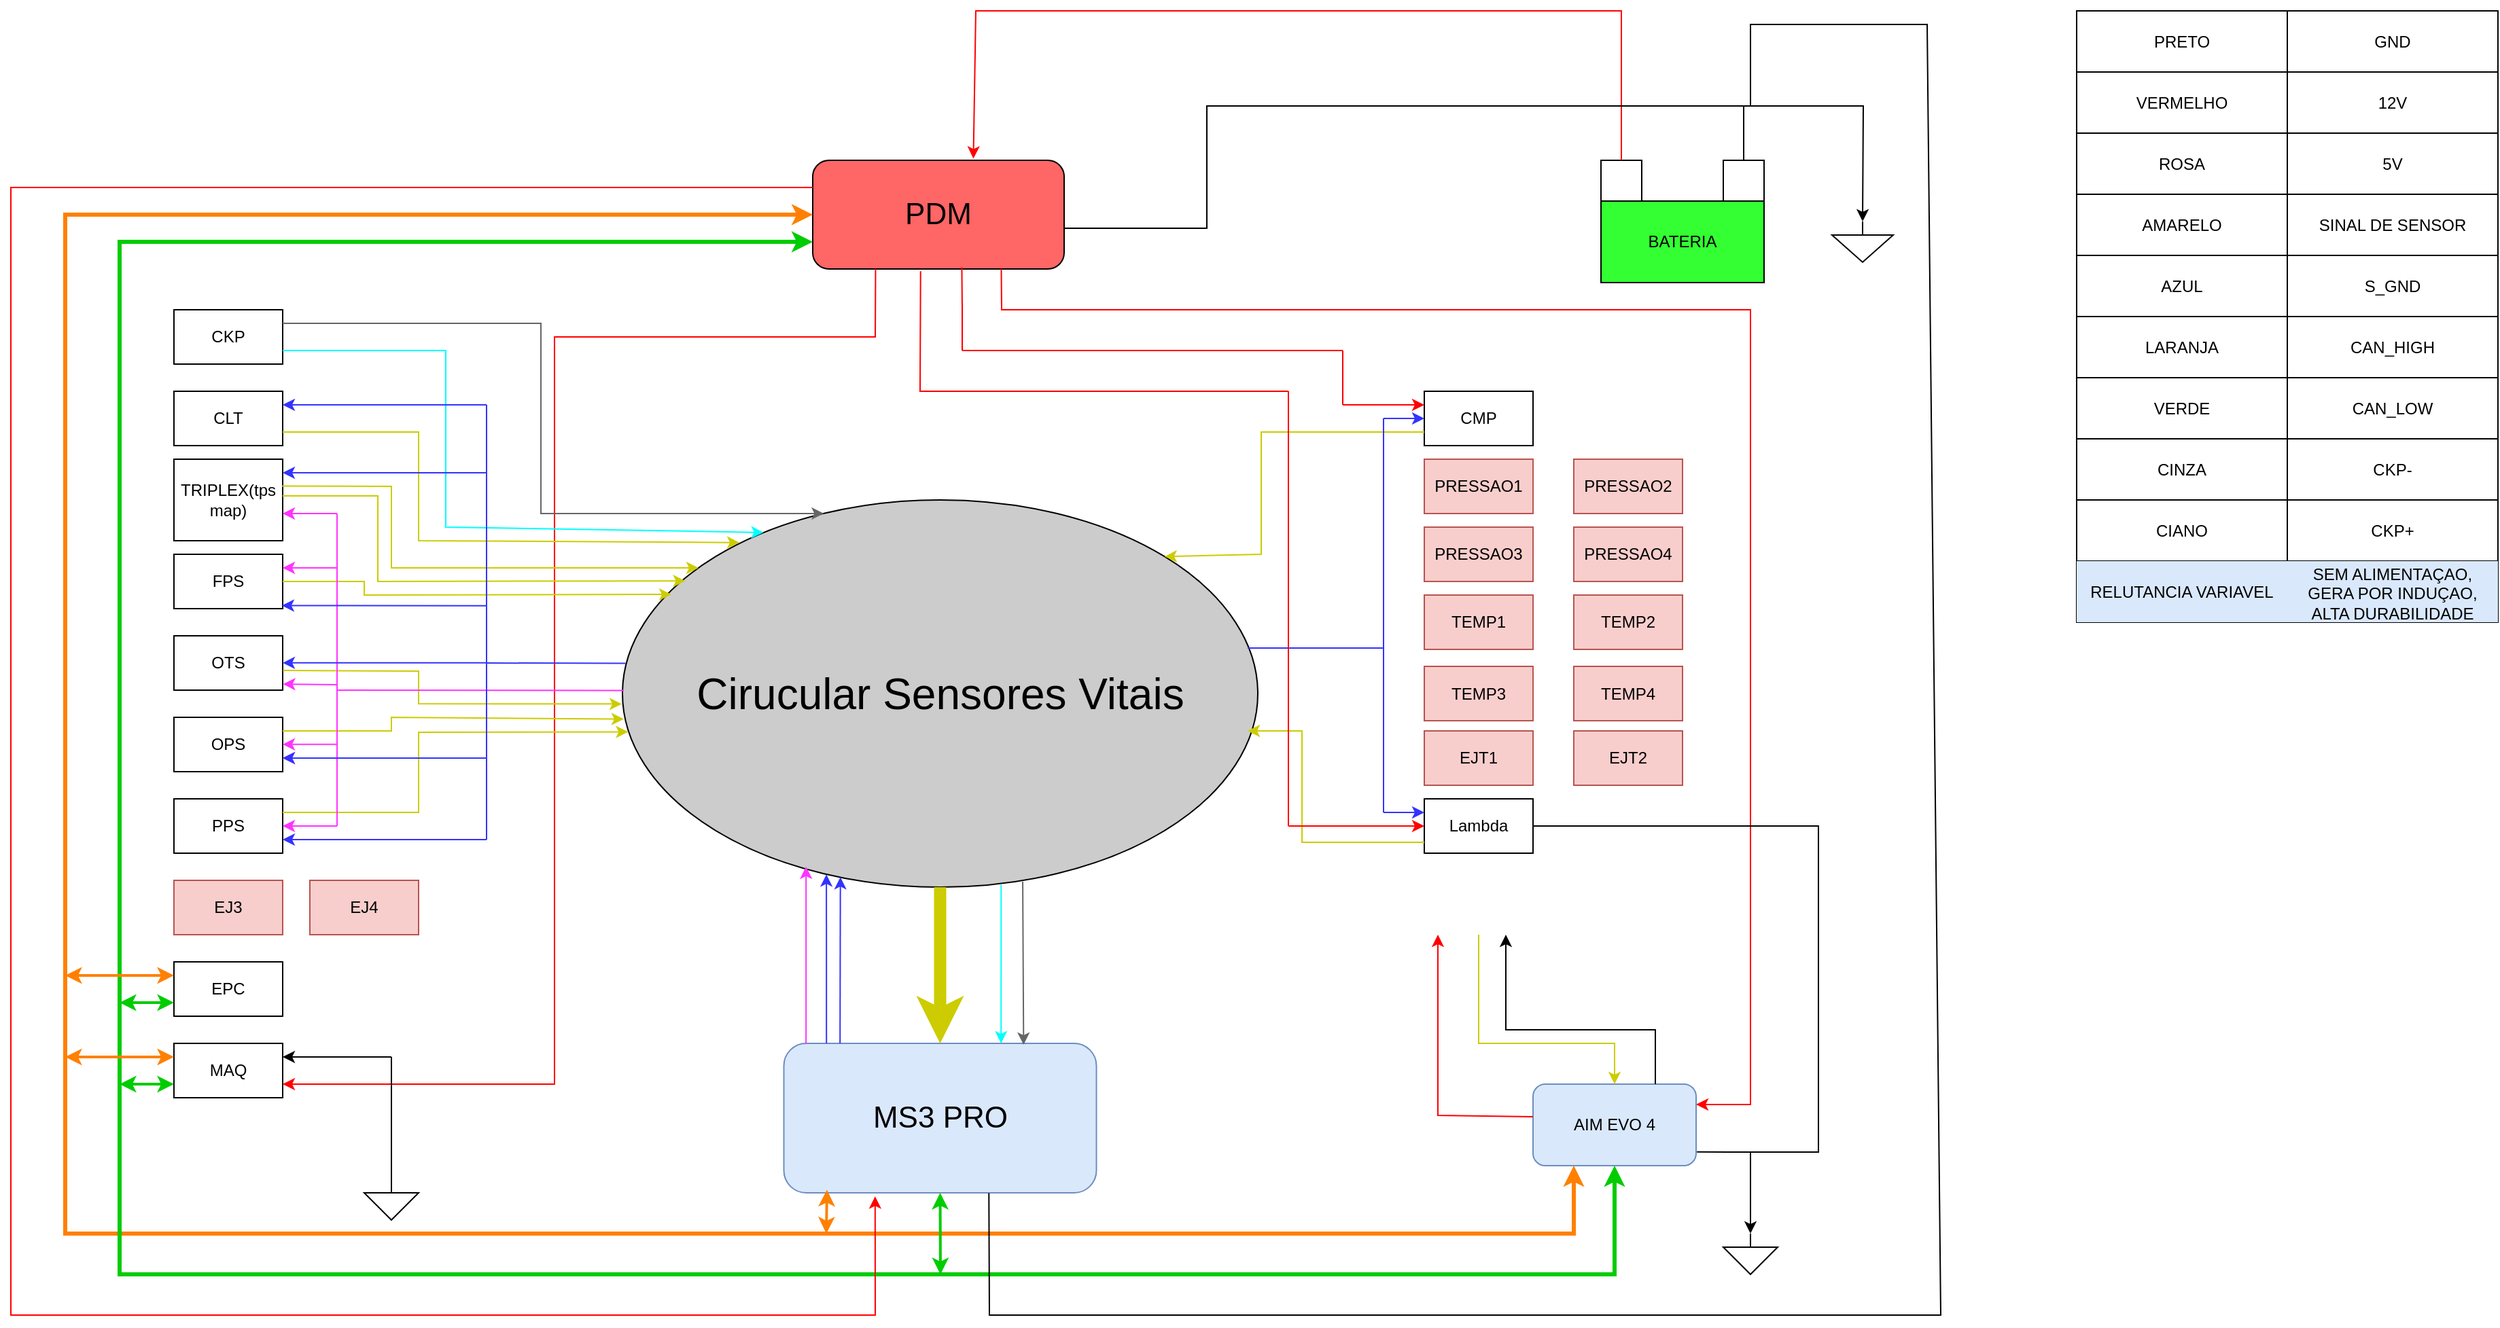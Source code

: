 <mxfile version="24.9.3">
  <diagram name="Page-1" id="f1wMGk_wxyHmaLdVLJDL">
    <mxGraphModel dx="2045" dy="622" grid="1" gridSize="10" guides="1" tooltips="1" connect="1" arrows="1" fold="1" page="1" pageScale="1" pageWidth="850" pageHeight="1100" math="0" shadow="0">
      <root>
        <mxCell id="0" />
        <mxCell id="1" parent="0" />
        <mxCell id="Dd4lVPITV6rcG0dg7MI0-1" value="BATERIA" style="rounded=0;whiteSpace=wrap;html=1;fillColor=#33FF33;" parent="1" vertex="1">
          <mxGeometry x="810" y="220" width="120" height="60" as="geometry" />
        </mxCell>
        <mxCell id="Dd4lVPITV6rcG0dg7MI0-2" value="" style="rounded=0;whiteSpace=wrap;html=1;" parent="1" vertex="1">
          <mxGeometry x="810" y="190" width="30" height="30" as="geometry" />
        </mxCell>
        <mxCell id="Dd4lVPITV6rcG0dg7MI0-3" value="" style="rounded=0;whiteSpace=wrap;html=1;" parent="1" vertex="1">
          <mxGeometry x="900" y="190" width="30" height="30" as="geometry" />
        </mxCell>
        <mxCell id="Dd4lVPITV6rcG0dg7MI0-5" value="" style="endArrow=classic;html=1;rounded=0;entryX=0.5;entryY=0;entryDx=0;entryDy=0;entryPerimeter=0;exitX=0.5;exitY=0;exitDx=0;exitDy=0;" parent="1" source="Dd4lVPITV6rcG0dg7MI0-3" target="Dd4lVPITV6rcG0dg7MI0-6" edge="1">
          <mxGeometry width="50" height="50" relative="1" as="geometry">
            <mxPoint x="700" y="410" as="sourcePoint" />
            <mxPoint x="750" y="360" as="targetPoint" />
            <Array as="points">
              <mxPoint x="915" y="150" />
              <mxPoint x="1003" y="150" />
            </Array>
          </mxGeometry>
        </mxCell>
        <mxCell id="Dd4lVPITV6rcG0dg7MI0-6" value="" style="pointerEvents=1;verticalLabelPosition=bottom;shadow=0;dashed=0;align=center;html=1;verticalAlign=top;shape=mxgraph.electrical.signal_sources.signal_ground;" parent="1" vertex="1">
          <mxGeometry x="980" y="235" width="45" height="30" as="geometry" />
        </mxCell>
        <mxCell id="Dd4lVPITV6rcG0dg7MI0-7" value="&lt;font style=&quot;font-size: 22px;&quot;&gt;PDM&lt;/font&gt;" style="rounded=1;whiteSpace=wrap;html=1;fillColor=#FF6666;" parent="1" vertex="1">
          <mxGeometry x="230" y="190" width="185" height="80" as="geometry" />
        </mxCell>
        <mxCell id="Dd4lVPITV6rcG0dg7MI0-8" value="" style="endArrow=classic;html=1;rounded=0;exitX=0.5;exitY=0;exitDx=0;exitDy=0;entryX=0.639;entryY=-0.016;entryDx=0;entryDy=0;entryPerimeter=0;strokeColor=#FF0000;" parent="1" source="Dd4lVPITV6rcG0dg7MI0-2" target="Dd4lVPITV6rcG0dg7MI0-7" edge="1">
          <mxGeometry width="50" height="50" relative="1" as="geometry">
            <mxPoint x="540" y="280" as="sourcePoint" />
            <mxPoint x="590" y="230" as="targetPoint" />
            <Array as="points">
              <mxPoint x="825" y="80" />
              <mxPoint x="350" y="80" />
            </Array>
          </mxGeometry>
        </mxCell>
        <mxCell id="Dd4lVPITV6rcG0dg7MI0-9" value="AIM EVO 4" style="rounded=1;whiteSpace=wrap;html=1;fillColor=#dae8fc;strokeColor=#6c8ebf;" parent="1" vertex="1">
          <mxGeometry x="760" y="870" width="120" height="60" as="geometry" />
        </mxCell>
        <mxCell id="Dd4lVPITV6rcG0dg7MI0-10" value="&lt;font style=&quot;font-size: 22px;&quot;&gt;MS3 PRO&lt;/font&gt;" style="rounded=1;whiteSpace=wrap;html=1;fillColor=#dae8fc;strokeColor=#6c8ebf;" parent="1" vertex="1">
          <mxGeometry x="208.75" y="840" width="230" height="110" as="geometry" />
        </mxCell>
        <mxCell id="Dd4lVPITV6rcG0dg7MI0-11" value="&lt;font style=&quot;font-size: 32px;&quot;&gt;Cirucular Sensores Vitais&lt;/font&gt;" style="ellipse;whiteSpace=wrap;html=1;fillColor=#CCCCCC;" parent="1" vertex="1">
          <mxGeometry x="90" y="440" width="467.5" height="285" as="geometry" />
        </mxCell>
        <mxCell id="Dd4lVPITV6rcG0dg7MI0-21" value="CKP" style="rounded=0;whiteSpace=wrap;html=1;" parent="1" vertex="1">
          <mxGeometry x="-240" y="300" width="80" height="40" as="geometry" />
        </mxCell>
        <mxCell id="Dd4lVPITV6rcG0dg7MI0-22" value="CLT" style="rounded=0;whiteSpace=wrap;html=1;" parent="1" vertex="1">
          <mxGeometry x="-240" y="360" width="80" height="40" as="geometry" />
        </mxCell>
        <mxCell id="Dd4lVPITV6rcG0dg7MI0-23" value="TRIPLEX(tps map)" style="rounded=0;whiteSpace=wrap;html=1;" parent="1" vertex="1">
          <mxGeometry x="-240" y="410" width="80" height="60" as="geometry" />
        </mxCell>
        <mxCell id="Dd4lVPITV6rcG0dg7MI0-24" value="FPS" style="rounded=0;whiteSpace=wrap;html=1;" parent="1" vertex="1">
          <mxGeometry x="-240" y="480" width="80" height="40" as="geometry" />
        </mxCell>
        <mxCell id="Dd4lVPITV6rcG0dg7MI0-25" value="OTS" style="rounded=0;whiteSpace=wrap;html=1;" parent="1" vertex="1">
          <mxGeometry x="-240" y="540" width="80" height="40" as="geometry" />
        </mxCell>
        <mxCell id="Dd4lVPITV6rcG0dg7MI0-26" value="OPS" style="rounded=0;whiteSpace=wrap;html=1;" parent="1" vertex="1">
          <mxGeometry x="-240" y="600" width="80" height="40" as="geometry" />
        </mxCell>
        <mxCell id="Dd4lVPITV6rcG0dg7MI0-27" value="PPS" style="rounded=0;whiteSpace=wrap;html=1;" parent="1" vertex="1">
          <mxGeometry x="-240" y="660" width="80" height="40" as="geometry" />
        </mxCell>
        <mxCell id="Dd4lVPITV6rcG0dg7MI0-30" value="MAQ" style="rounded=0;whiteSpace=wrap;html=1;" parent="1" vertex="1">
          <mxGeometry x="-240" y="840" width="80" height="40" as="geometry" />
        </mxCell>
        <mxCell id="Dd4lVPITV6rcG0dg7MI0-33" value="CMP" style="rounded=0;whiteSpace=wrap;html=1;" parent="1" vertex="1">
          <mxGeometry x="680" y="360" width="80" height="40" as="geometry" />
        </mxCell>
        <mxCell id="Dd4lVPITV6rcG0dg7MI0-38" value="Lambda" style="rounded=0;whiteSpace=wrap;html=1;" parent="1" vertex="1">
          <mxGeometry x="680" y="660" width="80" height="40" as="geometry" />
        </mxCell>
        <mxCell id="Dd4lVPITV6rcG0dg7MI0-40" value="" style="endArrow=classic;html=1;rounded=0;entryX=1;entryY=0.25;entryDx=0;entryDy=0;exitX=0.75;exitY=1;exitDx=0;exitDy=0;strokeColor=#FF0000;" parent="1" source="Dd4lVPITV6rcG0dg7MI0-7" target="Dd4lVPITV6rcG0dg7MI0-9" edge="1">
          <mxGeometry width="50" height="50" relative="1" as="geometry">
            <mxPoint x="470" y="580" as="sourcePoint" />
            <mxPoint x="520" y="530" as="targetPoint" />
            <Array as="points">
              <mxPoint x="369" y="300" />
              <mxPoint x="920" y="300" />
              <mxPoint x="920" y="885" />
            </Array>
          </mxGeometry>
        </mxCell>
        <mxCell id="Dd4lVPITV6rcG0dg7MI0-41" value="" style="endArrow=classic;startArrow=classic;html=1;rounded=0;exitX=0;exitY=0.5;exitDx=0;exitDy=0;entryX=0.25;entryY=1;entryDx=0;entryDy=0;strokeWidth=3;strokeColor=#FF8000;" parent="1" source="Dd4lVPITV6rcG0dg7MI0-7" target="Dd4lVPITV6rcG0dg7MI0-9" edge="1">
          <mxGeometry width="50" height="50" relative="1" as="geometry">
            <mxPoint x="470" y="580" as="sourcePoint" />
            <mxPoint x="520" y="530" as="targetPoint" />
            <Array as="points">
              <mxPoint x="-320" y="230" />
              <mxPoint x="-320" y="980" />
              <mxPoint x="790" y="980" />
            </Array>
          </mxGeometry>
        </mxCell>
        <mxCell id="Dd4lVPITV6rcG0dg7MI0-42" value="" style="endArrow=classic;startArrow=classic;html=1;rounded=0;exitX=0;exitY=0.75;exitDx=0;exitDy=0;entryX=0.5;entryY=1;entryDx=0;entryDy=0;strokeColor=#00CC00;strokeWidth=3;" parent="1" source="Dd4lVPITV6rcG0dg7MI0-7" target="Dd4lVPITV6rcG0dg7MI0-9" edge="1">
          <mxGeometry width="50" height="50" relative="1" as="geometry">
            <mxPoint x="470" y="580" as="sourcePoint" />
            <mxPoint x="520" y="530" as="targetPoint" />
            <Array as="points">
              <mxPoint x="-280" y="250" />
              <mxPoint x="-280" y="1010" />
              <mxPoint x="820" y="1010" />
            </Array>
          </mxGeometry>
        </mxCell>
        <mxCell id="Dd4lVPITV6rcG0dg7MI0-43" value="" style="endArrow=classic;startArrow=classic;html=1;rounded=0;entryX=0.138;entryY=0.98;entryDx=0;entryDy=0;entryPerimeter=0;strokeWidth=2;strokeColor=#FF8000;" parent="1" target="Dd4lVPITV6rcG0dg7MI0-10" edge="1">
          <mxGeometry width="50" height="50" relative="1" as="geometry">
            <mxPoint x="240" y="980" as="sourcePoint" />
            <mxPoint x="450" y="780" as="targetPoint" />
          </mxGeometry>
        </mxCell>
        <mxCell id="Dd4lVPITV6rcG0dg7MI0-44" value="" style="endArrow=classic;startArrow=classic;html=1;rounded=0;exitX=0.5;exitY=1;exitDx=0;exitDy=0;strokeColor=#00CC00;strokeWidth=2;" parent="1" source="Dd4lVPITV6rcG0dg7MI0-10" edge="1">
          <mxGeometry width="50" height="50" relative="1" as="geometry">
            <mxPoint x="400" y="830" as="sourcePoint" />
            <mxPoint x="324" y="1010" as="targetPoint" />
          </mxGeometry>
        </mxCell>
        <mxCell id="Dd4lVPITV6rcG0dg7MI0-47" value="" style="endArrow=classic;startArrow=classic;html=1;rounded=0;strokeWidth=2;entryX=0;entryY=0.75;entryDx=0;entryDy=0;strokeColor=#00CC00;" parent="1" edge="1">
          <mxGeometry width="50" height="50" relative="1" as="geometry">
            <mxPoint x="-280" y="870" as="sourcePoint" />
            <mxPoint x="-240" y="870" as="targetPoint" />
            <Array as="points" />
          </mxGeometry>
        </mxCell>
        <mxCell id="Dd4lVPITV6rcG0dg7MI0-48" value="" style="endArrow=classic;startArrow=classic;html=1;rounded=0;entryX=0;entryY=0.25;entryDx=0;entryDy=0;strokeWidth=2;strokeColor=#FF8000;" parent="1" edge="1">
          <mxGeometry width="50" height="50" relative="1" as="geometry">
            <mxPoint x="-320" y="850" as="sourcePoint" />
            <mxPoint x="-240" y="850" as="targetPoint" />
            <Array as="points" />
          </mxGeometry>
        </mxCell>
        <mxCell id="Dd4lVPITV6rcG0dg7MI0-49" value="" style="pointerEvents=1;verticalLabelPosition=bottom;shadow=0;dashed=0;align=center;html=1;verticalAlign=top;shape=mxgraph.electrical.signal_sources.signal_ground;" parent="1" vertex="1">
          <mxGeometry x="-100" y="940" width="40" height="30" as="geometry" />
        </mxCell>
        <mxCell id="Dd4lVPITV6rcG0dg7MI0-52" value="" style="endArrow=classic;html=1;rounded=0;entryX=1;entryY=0.25;entryDx=0;entryDy=0;" parent="1" target="Dd4lVPITV6rcG0dg7MI0-30" edge="1">
          <mxGeometry width="50" height="50" relative="1" as="geometry">
            <mxPoint x="-80" y="850" as="sourcePoint" />
            <mxPoint x="-70" y="810" as="targetPoint" />
          </mxGeometry>
        </mxCell>
        <mxCell id="Dd4lVPITV6rcG0dg7MI0-54" value="" style="endArrow=classic;html=1;rounded=0;exitX=0.25;exitY=1;exitDx=0;exitDy=0;entryX=1;entryY=0.75;entryDx=0;entryDy=0;strokeColor=#FF0000;" parent="1" source="Dd4lVPITV6rcG0dg7MI0-7" target="Dd4lVPITV6rcG0dg7MI0-30" edge="1">
          <mxGeometry width="50" height="50" relative="1" as="geometry">
            <mxPoint x="-260" y="450" as="sourcePoint" />
            <mxPoint x="-210" y="400" as="targetPoint" />
            <Array as="points">
              <mxPoint x="276" y="320" />
              <mxPoint x="40" y="320" />
              <mxPoint x="40" y="870" />
            </Array>
          </mxGeometry>
        </mxCell>
        <mxCell id="Dd4lVPITV6rcG0dg7MI0-61" value="" style="endArrow=classic;html=1;rounded=0;exitX=1;exitY=0.25;exitDx=0;exitDy=0;entryX=0.009;entryY=0.599;entryDx=0;entryDy=0;entryPerimeter=0;strokeColor=#CCCC00;" parent="1" source="Dd4lVPITV6rcG0dg7MI0-27" target="Dd4lVPITV6rcG0dg7MI0-11" edge="1">
          <mxGeometry width="50" height="50" relative="1" as="geometry">
            <mxPoint x="-20" y="790" as="sourcePoint" />
            <mxPoint x="30" y="740" as="targetPoint" />
            <Array as="points">
              <mxPoint x="-60" y="670" />
              <mxPoint x="-60" y="611" />
            </Array>
          </mxGeometry>
        </mxCell>
        <mxCell id="Dd4lVPITV6rcG0dg7MI0-62" value="" style="endArrow=classic;html=1;rounded=0;exitX=1;exitY=0.25;exitDx=0;exitDy=0;entryX=0.002;entryY=0.566;entryDx=0;entryDy=0;entryPerimeter=0;strokeColor=#CCCC00;" parent="1" source="Dd4lVPITV6rcG0dg7MI0-26" target="Dd4lVPITV6rcG0dg7MI0-11" edge="1">
          <mxGeometry width="50" height="50" relative="1" as="geometry">
            <mxPoint x="-60" y="730" as="sourcePoint" />
            <mxPoint x="-10" y="680" as="targetPoint" />
            <Array as="points">
              <mxPoint x="-80" y="610" />
              <mxPoint x="-80" y="600" />
            </Array>
          </mxGeometry>
        </mxCell>
        <mxCell id="Dd4lVPITV6rcG0dg7MI0-63" value="" style="endArrow=classic;html=1;rounded=0;entryX=-0.001;entryY=0.527;entryDx=0;entryDy=0;entryPerimeter=0;exitX=1.003;exitY=0.639;exitDx=0;exitDy=0;strokeColor=#CCCC00;exitPerimeter=0;" parent="1" source="Dd4lVPITV6rcG0dg7MI0-25" target="Dd4lVPITV6rcG0dg7MI0-11" edge="1">
          <mxGeometry width="50" height="50" relative="1" as="geometry">
            <mxPoint x="-60" y="730" as="sourcePoint" />
            <mxPoint x="-10" y="680" as="targetPoint" />
            <Array as="points">
              <mxPoint x="-60" y="566" />
              <mxPoint x="-60" y="590" />
            </Array>
          </mxGeometry>
        </mxCell>
        <mxCell id="Dd4lVPITV6rcG0dg7MI0-64" value="" style="endArrow=classic;html=1;rounded=0;exitX=1;exitY=0.5;exitDx=0;exitDy=0;entryX=0.077;entryY=0.244;entryDx=0;entryDy=0;entryPerimeter=0;strokeColor=#CCCC00;" parent="1" source="Dd4lVPITV6rcG0dg7MI0-24" target="Dd4lVPITV6rcG0dg7MI0-11" edge="1">
          <mxGeometry width="50" height="50" relative="1" as="geometry">
            <mxPoint x="-60" y="620" as="sourcePoint" />
            <mxPoint x="-10" y="570" as="targetPoint" />
            <Array as="points">
              <mxPoint x="-100" y="500" />
              <mxPoint x="-100" y="510" />
            </Array>
          </mxGeometry>
        </mxCell>
        <mxCell id="Dd4lVPITV6rcG0dg7MI0-65" value="" style="endArrow=classic;html=1;rounded=0;exitX=0.999;exitY=0.45;exitDx=0;exitDy=0;entryX=0.099;entryY=0.209;entryDx=0;entryDy=0;entryPerimeter=0;strokeColor=#CCCC00;exitPerimeter=0;" parent="1" source="Dd4lVPITV6rcG0dg7MI0-23" target="Dd4lVPITV6rcG0dg7MI0-11" edge="1">
          <mxGeometry width="50" height="50" relative="1" as="geometry">
            <mxPoint x="-60" y="570" as="sourcePoint" />
            <mxPoint x="-10" y="520" as="targetPoint" />
            <Array as="points">
              <mxPoint x="-90" y="437" />
              <mxPoint x="-90" y="500" />
            </Array>
          </mxGeometry>
        </mxCell>
        <mxCell id="Dd4lVPITV6rcG0dg7MI0-66" value="" style="endArrow=classic;html=1;rounded=0;exitX=0.995;exitY=0.329;exitDx=0;exitDy=0;entryX=0.099;entryY=0.209;entryDx=0;entryDy=0;entryPerimeter=0;strokeColor=#CCCC00;exitPerimeter=0;" parent="1" source="Dd4lVPITV6rcG0dg7MI0-23" edge="1">
          <mxGeometry width="50" height="50" relative="1" as="geometry">
            <mxPoint x="-150" y="440" as="sourcePoint" />
            <mxPoint x="146" y="490" as="targetPoint" />
            <Array as="points">
              <mxPoint x="-80" y="430" />
              <mxPoint x="-80" y="490" />
            </Array>
          </mxGeometry>
        </mxCell>
        <mxCell id="Dd4lVPITV6rcG0dg7MI0-68" value="" style="endArrow=classic;html=1;rounded=0;exitX=1;exitY=0.75;exitDx=0;exitDy=0;entryX=0.184;entryY=0.11;entryDx=0;entryDy=0;entryPerimeter=0;strokeColor=#CCCC00;" parent="1" source="Dd4lVPITV6rcG0dg7MI0-22" target="Dd4lVPITV6rcG0dg7MI0-11" edge="1">
          <mxGeometry width="50" height="50" relative="1" as="geometry">
            <mxPoint x="-60" y="520" as="sourcePoint" />
            <mxPoint x="-10" y="470" as="targetPoint" />
            <Array as="points">
              <mxPoint x="-60" y="390" />
              <mxPoint x="-60" y="470" />
            </Array>
          </mxGeometry>
        </mxCell>
        <mxCell id="Dd4lVPITV6rcG0dg7MI0-69" value="" style="endArrow=classic;html=1;rounded=0;exitX=1;exitY=0.75;exitDx=0;exitDy=0;entryX=0.222;entryY=0.084;entryDx=0;entryDy=0;entryPerimeter=0;strokeColor=#00FFFF;" parent="1" source="Dd4lVPITV6rcG0dg7MI0-21" target="Dd4lVPITV6rcG0dg7MI0-11" edge="1">
          <mxGeometry width="50" height="50" relative="1" as="geometry">
            <mxPoint x="-60" y="520" as="sourcePoint" />
            <mxPoint x="-10" y="470" as="targetPoint" />
            <Array as="points">
              <mxPoint x="-40" y="330" />
              <mxPoint x="-40" y="460" />
            </Array>
          </mxGeometry>
        </mxCell>
        <mxCell id="f9RRP8ZeH6I90ZZNOrHk-1" value="" style="endArrow=none;html=1;rounded=0;exitX=1;exitY=0.5;exitDx=0;exitDy=0;entryX=1.005;entryY=0.832;entryDx=0;entryDy=0;entryPerimeter=0;" parent="1" source="Dd4lVPITV6rcG0dg7MI0-38" target="Dd4lVPITV6rcG0dg7MI0-9" edge="1">
          <mxGeometry width="50" height="50" relative="1" as="geometry">
            <mxPoint x="290" y="710" as="sourcePoint" />
            <mxPoint x="340" y="660" as="targetPoint" />
            <Array as="points">
              <mxPoint x="970" y="680" />
              <mxPoint x="970" y="920" />
            </Array>
          </mxGeometry>
        </mxCell>
        <mxCell id="f9RRP8ZeH6I90ZZNOrHk-2" value="" style="endArrow=classic;html=1;rounded=0;" parent="1" edge="1">
          <mxGeometry width="50" height="50" relative="1" as="geometry">
            <mxPoint x="920" y="920" as="sourcePoint" />
            <mxPoint x="920" y="980" as="targetPoint" />
          </mxGeometry>
        </mxCell>
        <mxCell id="f9RRP8ZeH6I90ZZNOrHk-3" value="" style="pointerEvents=1;verticalLabelPosition=bottom;shadow=0;dashed=0;align=center;html=1;verticalAlign=top;shape=mxgraph.electrical.signal_sources.signal_ground;" parent="1" vertex="1">
          <mxGeometry x="900" y="980" width="40" height="30" as="geometry" />
        </mxCell>
        <mxCell id="f9RRP8ZeH6I90ZZNOrHk-4" value="" style="endArrow=classic;html=1;rounded=0;exitX=0;exitY=0.75;exitDx=0;exitDy=0;entryX=1;entryY=0;entryDx=0;entryDy=0;strokeColor=#CCCC00;" parent="1" source="Dd4lVPITV6rcG0dg7MI0-33" target="Dd4lVPITV6rcG0dg7MI0-11" edge="1">
          <mxGeometry width="50" height="50" relative="1" as="geometry">
            <mxPoint x="220" y="560" as="sourcePoint" />
            <mxPoint x="270" y="510" as="targetPoint" />
            <Array as="points">
              <mxPoint x="560" y="390" />
              <mxPoint x="560" y="480" />
            </Array>
          </mxGeometry>
        </mxCell>
        <mxCell id="f9RRP8ZeH6I90ZZNOrHk-11" value="" style="endArrow=classic;html=1;rounded=0;exitX=0;exitY=0.75;exitDx=0;exitDy=0;strokeColor=#CCCC00;" parent="1" edge="1">
          <mxGeometry width="50" height="50" relative="1" as="geometry">
            <mxPoint x="680" y="692.0" as="sourcePoint" />
            <mxPoint x="550" y="610" as="targetPoint" />
            <Array as="points">
              <mxPoint x="590" y="692" />
              <mxPoint x="590" y="610" />
            </Array>
          </mxGeometry>
        </mxCell>
        <mxCell id="f9RRP8ZeH6I90ZZNOrHk-12" value="" style="endArrow=classic;html=1;rounded=0;exitX=0;exitY=0.25;exitDx=0;exitDy=0;entryX=0.292;entryY=1.024;entryDx=0;entryDy=0;entryPerimeter=0;strokeColor=#FF0000;" parent="1" source="Dd4lVPITV6rcG0dg7MI0-7" target="Dd4lVPITV6rcG0dg7MI0-10" edge="1">
          <mxGeometry width="50" height="50" relative="1" as="geometry">
            <mxPoint x="110" y="440" as="sourcePoint" />
            <mxPoint x="160" y="390" as="targetPoint" />
            <Array as="points">
              <mxPoint x="-360" y="210" />
              <mxPoint x="-360" y="1040" />
              <mxPoint x="276" y="1040" />
            </Array>
          </mxGeometry>
        </mxCell>
        <mxCell id="f9RRP8ZeH6I90ZZNOrHk-13" value="" style="endArrow=classic;html=1;rounded=0;entryX=0.289;entryY=0.947;entryDx=0;entryDy=0;entryPerimeter=0;exitX=0.071;exitY=0;exitDx=0;exitDy=0;exitPerimeter=0;strokeColor=#FF33FF;" parent="1" source="Dd4lVPITV6rcG0dg7MI0-10" target="Dd4lVPITV6rcG0dg7MI0-11" edge="1">
          <mxGeometry width="50" height="50" relative="1" as="geometry">
            <mxPoint x="250" y="840" as="sourcePoint" />
            <mxPoint x="300" y="790" as="targetPoint" />
          </mxGeometry>
        </mxCell>
        <mxCell id="f9RRP8ZeH6I90ZZNOrHk-14" value="" style="endArrow=classic;html=1;rounded=0;entryX=0.321;entryY=0.967;entryDx=0;entryDy=0;entryPerimeter=0;strokeColor=#3333FF;" parent="1" target="Dd4lVPITV6rcG0dg7MI0-11" edge="1">
          <mxGeometry width="50" height="50" relative="1" as="geometry">
            <mxPoint x="240.11" y="840" as="sourcePoint" />
            <mxPoint x="240" y="720" as="targetPoint" />
          </mxGeometry>
        </mxCell>
        <mxCell id="f9RRP8ZeH6I90ZZNOrHk-15" value="" style="endArrow=classic;html=1;rounded=0;entryX=0.343;entryY=0.974;entryDx=0;entryDy=0;entryPerimeter=0;strokeColor=#3333FF;" parent="1" target="Dd4lVPITV6rcG0dg7MI0-11" edge="1">
          <mxGeometry width="50" height="50" relative="1" as="geometry">
            <mxPoint x="250.11" y="840" as="sourcePoint" />
            <mxPoint x="250" y="720" as="targetPoint" />
          </mxGeometry>
        </mxCell>
        <mxCell id="f9RRP8ZeH6I90ZZNOrHk-16" value="" style="endArrow=none;html=1;rounded=0;exitX=0.002;exitY=0.492;exitDx=0;exitDy=0;exitPerimeter=0;strokeColor=#FF33FF;" parent="1" source="Dd4lVPITV6rcG0dg7MI0-11" edge="1">
          <mxGeometry width="50" height="50" relative="1" as="geometry">
            <mxPoint x="88" y="580" as="sourcePoint" />
            <mxPoint x="-120" y="580" as="targetPoint" />
          </mxGeometry>
        </mxCell>
        <mxCell id="f9RRP8ZeH6I90ZZNOrHk-17" value="" style="endArrow=none;html=1;rounded=0;strokeColor=#FF33FF;" parent="1" edge="1">
          <mxGeometry width="50" height="50" relative="1" as="geometry">
            <mxPoint x="-120" y="680" as="sourcePoint" />
            <mxPoint x="-120" y="450" as="targetPoint" />
          </mxGeometry>
        </mxCell>
        <mxCell id="f9RRP8ZeH6I90ZZNOrHk-18" value="" style="endArrow=classic;html=1;rounded=0;entryX=1;entryY=0.5;entryDx=0;entryDy=0;strokeColor=#FF33FF;" parent="1" target="Dd4lVPITV6rcG0dg7MI0-27" edge="1">
          <mxGeometry width="50" height="50" relative="1" as="geometry">
            <mxPoint x="-120" y="680" as="sourcePoint" />
            <mxPoint x="-20" y="550" as="targetPoint" />
          </mxGeometry>
        </mxCell>
        <mxCell id="f9RRP8ZeH6I90ZZNOrHk-19" value="" style="endArrow=classic;html=1;rounded=0;entryX=1;entryY=0.75;entryDx=0;entryDy=0;strokeColor=#FF33FF;" parent="1" edge="1">
          <mxGeometry width="50" height="50" relative="1" as="geometry">
            <mxPoint x="-120" y="630" as="sourcePoint" />
            <mxPoint x="-160" y="630" as="targetPoint" />
          </mxGeometry>
        </mxCell>
        <mxCell id="f9RRP8ZeH6I90ZZNOrHk-20" value="" style="endArrow=classic;html=1;rounded=0;entryX=1.003;entryY=0.889;entryDx=0;entryDy=0;strokeColor=#FF33FF;entryPerimeter=0;" parent="1" target="Dd4lVPITV6rcG0dg7MI0-25" edge="1">
          <mxGeometry width="50" height="50" relative="1" as="geometry">
            <mxPoint x="-120" y="576" as="sourcePoint" />
            <mxPoint x="-160" y="579.39" as="targetPoint" />
          </mxGeometry>
        </mxCell>
        <mxCell id="f9RRP8ZeH6I90ZZNOrHk-21" value="" style="endArrow=classic;html=1;rounded=0;entryX=1;entryY=0.75;entryDx=0;entryDy=0;strokeColor=#FF33FF;" parent="1" edge="1">
          <mxGeometry width="50" height="50" relative="1" as="geometry">
            <mxPoint x="-120" y="490" as="sourcePoint" />
            <mxPoint x="-160" y="490" as="targetPoint" />
          </mxGeometry>
        </mxCell>
        <mxCell id="f9RRP8ZeH6I90ZZNOrHk-22" value="" style="endArrow=classic;html=1;rounded=0;entryX=1;entryY=0.75;entryDx=0;entryDy=0;strokeColor=#FF33FF;" parent="1" edge="1">
          <mxGeometry width="50" height="50" relative="1" as="geometry">
            <mxPoint x="-120" y="450" as="sourcePoint" />
            <mxPoint x="-160" y="450" as="targetPoint" />
          </mxGeometry>
        </mxCell>
        <mxCell id="f9RRP8ZeH6I90ZZNOrHk-23" value="" style="endArrow=none;html=1;rounded=0;exitX=0.005;exitY=0.422;exitDx=0;exitDy=0;exitPerimeter=0;strokeColor=#3333FF;" parent="1" source="Dd4lVPITV6rcG0dg7MI0-11" edge="1">
          <mxGeometry width="50" height="50" relative="1" as="geometry">
            <mxPoint x="230" y="680" as="sourcePoint" />
            <mxPoint x="-10" y="560" as="targetPoint" />
          </mxGeometry>
        </mxCell>
        <mxCell id="f9RRP8ZeH6I90ZZNOrHk-24" value="" style="endArrow=none;html=1;rounded=0;strokeColor=#3333FF;" parent="1" edge="1">
          <mxGeometry width="50" height="50" relative="1" as="geometry">
            <mxPoint x="-10" y="690" as="sourcePoint" />
            <mxPoint x="-10" y="370" as="targetPoint" />
          </mxGeometry>
        </mxCell>
        <mxCell id="f9RRP8ZeH6I90ZZNOrHk-25" value="" style="endArrow=classic;html=1;rounded=0;entryX=1;entryY=0.75;entryDx=0;entryDy=0;strokeColor=#3333FF;" parent="1" target="Dd4lVPITV6rcG0dg7MI0-27" edge="1">
          <mxGeometry width="50" height="50" relative="1" as="geometry">
            <mxPoint x="-10" y="690" as="sourcePoint" />
            <mxPoint x="-10" y="670" as="targetPoint" />
          </mxGeometry>
        </mxCell>
        <mxCell id="f9RRP8ZeH6I90ZZNOrHk-26" value="" style="endArrow=classic;html=1;rounded=0;entryX=1;entryY=0.75;entryDx=0;entryDy=0;strokeColor=#3333FF;" parent="1" edge="1">
          <mxGeometry width="50" height="50" relative="1" as="geometry">
            <mxPoint x="-10" y="630" as="sourcePoint" />
            <mxPoint x="-160" y="630" as="targetPoint" />
          </mxGeometry>
        </mxCell>
        <mxCell id="f9RRP8ZeH6I90ZZNOrHk-27" value="" style="endArrow=classic;html=1;rounded=0;entryX=1.003;entryY=0.889;entryDx=0;entryDy=0;strokeColor=#FF33FF;entryPerimeter=0;" parent="1" edge="1">
          <mxGeometry width="50" height="50" relative="1" as="geometry">
            <mxPoint x="-120" y="619.9" as="sourcePoint" />
            <mxPoint x="-160" y="619.9" as="targetPoint" />
          </mxGeometry>
        </mxCell>
        <mxCell id="f9RRP8ZeH6I90ZZNOrHk-28" value="" style="endArrow=classic;html=1;rounded=0;entryX=1;entryY=0.75;entryDx=0;entryDy=0;strokeColor=#3333FF;" parent="1" edge="1">
          <mxGeometry width="50" height="50" relative="1" as="geometry">
            <mxPoint x="-10" y="559.9" as="sourcePoint" />
            <mxPoint x="-160" y="559.9" as="targetPoint" />
          </mxGeometry>
        </mxCell>
        <mxCell id="f9RRP8ZeH6I90ZZNOrHk-29" value="" style="endArrow=classic;html=1;rounded=0;entryX=0.993;entryY=0.943;entryDx=0;entryDy=0;strokeColor=#3333FF;entryPerimeter=0;" parent="1" target="Dd4lVPITV6rcG0dg7MI0-24" edge="1">
          <mxGeometry width="50" height="50" relative="1" as="geometry">
            <mxPoint x="-10.16" y="517.84" as="sourcePoint" />
            <mxPoint x="-160.0" y="520" as="targetPoint" />
          </mxGeometry>
        </mxCell>
        <mxCell id="f9RRP8ZeH6I90ZZNOrHk-30" value="" style="endArrow=classic;html=1;rounded=0;entryX=1;entryY=0.75;entryDx=0;entryDy=0;strokeColor=#3333FF;" parent="1" edge="1">
          <mxGeometry width="50" height="50" relative="1" as="geometry">
            <mxPoint x="-10" y="420.0" as="sourcePoint" />
            <mxPoint x="-160" y="420.0" as="targetPoint" />
          </mxGeometry>
        </mxCell>
        <mxCell id="f9RRP8ZeH6I90ZZNOrHk-31" value="" style="endArrow=classic;html=1;rounded=0;entryX=1;entryY=0.75;entryDx=0;entryDy=0;strokeColor=#3333FF;" parent="1" edge="1">
          <mxGeometry width="50" height="50" relative="1" as="geometry">
            <mxPoint x="-10" y="370.0" as="sourcePoint" />
            <mxPoint x="-160" y="370.0" as="targetPoint" />
          </mxGeometry>
        </mxCell>
        <mxCell id="f9RRP8ZeH6I90ZZNOrHk-32" value="" style="endArrow=none;html=1;rounded=0;strokeColor=#3333FF;" parent="1" edge="1">
          <mxGeometry width="50" height="50" relative="1" as="geometry">
            <mxPoint x="650" y="549" as="sourcePoint" />
            <mxPoint x="550" y="549" as="targetPoint" />
          </mxGeometry>
        </mxCell>
        <mxCell id="f9RRP8ZeH6I90ZZNOrHk-33" value="" style="endArrow=none;html=1;rounded=0;strokeColor=#3333FF;" parent="1" edge="1">
          <mxGeometry width="50" height="50" relative="1" as="geometry">
            <mxPoint x="650" y="670" as="sourcePoint" />
            <mxPoint x="650" y="380" as="targetPoint" />
          </mxGeometry>
        </mxCell>
        <mxCell id="f9RRP8ZeH6I90ZZNOrHk-34" value="" style="endArrow=classic;html=1;rounded=0;entryX=0;entryY=0.5;entryDx=0;entryDy=0;strokeColor=#3333FF;" parent="1" target="Dd4lVPITV6rcG0dg7MI0-33" edge="1">
          <mxGeometry width="50" height="50" relative="1" as="geometry">
            <mxPoint x="650" y="380" as="sourcePoint" />
            <mxPoint x="750" y="510" as="targetPoint" />
          </mxGeometry>
        </mxCell>
        <mxCell id="f9RRP8ZeH6I90ZZNOrHk-39" value="" style="endArrow=classic;html=1;rounded=0;entryX=0;entryY=0.5;entryDx=0;entryDy=0;strokeColor=#3333FF;" parent="1" edge="1">
          <mxGeometry width="50" height="50" relative="1" as="geometry">
            <mxPoint x="650" y="670" as="sourcePoint" />
            <mxPoint x="680" y="670" as="targetPoint" />
          </mxGeometry>
        </mxCell>
        <mxCell id="f9RRP8ZeH6I90ZZNOrHk-42" value="" style="endArrow=none;html=1;rounded=0;exitX=0.593;exitY=0.984;exitDx=0;exitDy=0;exitPerimeter=0;strokeColor=#FF0000;" parent="1" source="Dd4lVPITV6rcG0dg7MI0-7" edge="1">
          <mxGeometry width="50" height="50" relative="1" as="geometry">
            <mxPoint x="510" y="390" as="sourcePoint" />
            <mxPoint x="340" y="330" as="targetPoint" />
            <Array as="points">
              <mxPoint x="340" y="300" />
            </Array>
          </mxGeometry>
        </mxCell>
        <mxCell id="f9RRP8ZeH6I90ZZNOrHk-43" value="" style="endArrow=none;html=1;rounded=0;strokeColor=#FF0000;" parent="1" edge="1">
          <mxGeometry width="50" height="50" relative="1" as="geometry">
            <mxPoint x="340" y="330" as="sourcePoint" />
            <mxPoint x="620" y="330" as="targetPoint" />
          </mxGeometry>
        </mxCell>
        <mxCell id="f9RRP8ZeH6I90ZZNOrHk-44" value="" style="endArrow=none;html=1;rounded=0;strokeColor=#FF0000;" parent="1" edge="1">
          <mxGeometry width="50" height="50" relative="1" as="geometry">
            <mxPoint x="620" y="370" as="sourcePoint" />
            <mxPoint x="620" y="330" as="targetPoint" />
          </mxGeometry>
        </mxCell>
        <mxCell id="f9RRP8ZeH6I90ZZNOrHk-49" value="" style="endArrow=classic;html=1;rounded=0;entryX=0;entryY=0.5;entryDx=0;entryDy=0;strokeColor=#FF0000;" parent="1" edge="1">
          <mxGeometry width="50" height="50" relative="1" as="geometry">
            <mxPoint x="620" y="370" as="sourcePoint" />
            <mxPoint x="680" y="370" as="targetPoint" />
          </mxGeometry>
        </mxCell>
        <mxCell id="f9RRP8ZeH6I90ZZNOrHk-53" value="" style="endArrow=none;html=1;rounded=0;exitX=0.429;exitY=1.021;exitDx=0;exitDy=0;exitPerimeter=0;strokeColor=#FF0000;" parent="1" source="Dd4lVPITV6rcG0dg7MI0-7" edge="1">
          <mxGeometry width="50" height="50" relative="1" as="geometry">
            <mxPoint x="550" y="410" as="sourcePoint" />
            <mxPoint x="580" y="360" as="targetPoint" />
            <Array as="points">
              <mxPoint x="309" y="360" />
            </Array>
          </mxGeometry>
        </mxCell>
        <mxCell id="f9RRP8ZeH6I90ZZNOrHk-54" value="" style="endArrow=none;html=1;rounded=0;strokeColor=#FF0000;" parent="1" edge="1">
          <mxGeometry width="50" height="50" relative="1" as="geometry">
            <mxPoint x="580" y="680" as="sourcePoint" />
            <mxPoint x="580" y="360" as="targetPoint" />
          </mxGeometry>
        </mxCell>
        <mxCell id="f9RRP8ZeH6I90ZZNOrHk-55" value="" style="endArrow=classic;html=1;rounded=0;entryX=0;entryY=0.5;entryDx=0;entryDy=0;strokeColor=#FF0000;" parent="1" target="Dd4lVPITV6rcG0dg7MI0-38" edge="1">
          <mxGeometry width="50" height="50" relative="1" as="geometry">
            <mxPoint x="580" y="680" as="sourcePoint" />
            <mxPoint x="670" y="680" as="targetPoint" />
          </mxGeometry>
        </mxCell>
        <mxCell id="f9RRP8ZeH6I90ZZNOrHk-56" value="" style="endArrow=classic;html=1;rounded=0;exitX=0.75;exitY=0;exitDx=0;exitDy=0;entryX=0.75;entryY=1;entryDx=0;entryDy=0;strokeColor=#000000;" parent="1" source="Dd4lVPITV6rcG0dg7MI0-9" edge="1">
          <mxGeometry width="50" height="50" relative="1" as="geometry">
            <mxPoint x="500" y="830" as="sourcePoint" />
            <mxPoint x="740" y="760" as="targetPoint" />
            <Array as="points">
              <mxPoint x="850" y="830" />
              <mxPoint x="740" y="830" />
            </Array>
          </mxGeometry>
        </mxCell>
        <mxCell id="f9RRP8ZeH6I90ZZNOrHk-58" value="" style="endArrow=classic;html=1;rounded=0;entryX=0.5;entryY=0;entryDx=0;entryDy=0;exitX=0.5;exitY=1;exitDx=0;exitDy=0;strokeColor=#CCCC00;" parent="1" target="Dd4lVPITV6rcG0dg7MI0-9" edge="1">
          <mxGeometry width="50" height="50" relative="1" as="geometry">
            <mxPoint x="720" y="760" as="sourcePoint" />
            <mxPoint x="550" y="780" as="targetPoint" />
            <Array as="points">
              <mxPoint x="720" y="840" />
              <mxPoint x="820" y="840" />
            </Array>
          </mxGeometry>
        </mxCell>
        <mxCell id="f9RRP8ZeH6I90ZZNOrHk-59" value="" style="endArrow=classic;html=1;rounded=0;strokeColor=#FF0000;" parent="1" edge="1">
          <mxGeometry width="50" height="50" relative="1" as="geometry">
            <mxPoint x="760" y="894" as="sourcePoint" />
            <mxPoint x="690" y="760" as="targetPoint" />
            <Array as="points">
              <mxPoint x="690" y="893" />
            </Array>
          </mxGeometry>
        </mxCell>
        <mxCell id="f9RRP8ZeH6I90ZZNOrHk-61" value="" style="endArrow=classic;html=1;rounded=0;exitX=0.5;exitY=1;exitDx=0;exitDy=0;entryX=0.5;entryY=0;entryDx=0;entryDy=0;strokeWidth=9;strokeColor=#CCCC00;" parent="1" source="Dd4lVPITV6rcG0dg7MI0-11" target="Dd4lVPITV6rcG0dg7MI0-10" edge="1">
          <mxGeometry width="50" height="50" relative="1" as="geometry">
            <mxPoint x="370" y="650" as="sourcePoint" />
            <mxPoint x="420" y="600" as="targetPoint" />
          </mxGeometry>
        </mxCell>
        <mxCell id="f9RRP8ZeH6I90ZZNOrHk-62" value="" style="endArrow=classic;html=1;rounded=0;exitX=1;exitY=0.25;exitDx=0;exitDy=0;entryX=0.317;entryY=0.035;entryDx=0;entryDy=0;entryPerimeter=0;strokeColor=#666666;" parent="1" source="Dd4lVPITV6rcG0dg7MI0-21" target="Dd4lVPITV6rcG0dg7MI0-11" edge="1">
          <mxGeometry width="50" height="50" relative="1" as="geometry">
            <mxPoint x="130" y="510" as="sourcePoint" />
            <mxPoint x="210" y="430" as="targetPoint" />
            <Array as="points">
              <mxPoint x="30" y="310" />
              <mxPoint x="30" y="450" />
            </Array>
          </mxGeometry>
        </mxCell>
        <mxCell id="f9RRP8ZeH6I90ZZNOrHk-64" value="" style="shape=table;startSize=0;container=1;collapsible=0;childLayout=tableLayout;" parent="1" vertex="1">
          <mxGeometry x="1160" y="80" width="310" height="450" as="geometry" />
        </mxCell>
        <mxCell id="f9RRP8ZeH6I90ZZNOrHk-65" value="" style="shape=tableRow;horizontal=0;startSize=0;swimlaneHead=0;swimlaneBody=0;strokeColor=inherit;top=0;left=0;bottom=0;right=0;collapsible=0;dropTarget=0;fillColor=none;points=[[0,0.5],[1,0.5]];portConstraint=eastwest;" parent="f9RRP8ZeH6I90ZZNOrHk-64" vertex="1">
          <mxGeometry width="310" height="45" as="geometry" />
        </mxCell>
        <mxCell id="f9RRP8ZeH6I90ZZNOrHk-66" value="PRETO" style="shape=partialRectangle;html=1;whiteSpace=wrap;connectable=0;strokeColor=inherit;overflow=hidden;fillColor=none;top=0;left=0;bottom=0;right=0;pointerEvents=1;" parent="f9RRP8ZeH6I90ZZNOrHk-65" vertex="1">
          <mxGeometry width="155" height="45" as="geometry">
            <mxRectangle width="155" height="45" as="alternateBounds" />
          </mxGeometry>
        </mxCell>
        <mxCell id="f9RRP8ZeH6I90ZZNOrHk-67" value="GND" style="shape=partialRectangle;html=1;whiteSpace=wrap;connectable=0;strokeColor=inherit;overflow=hidden;fillColor=none;top=0;left=0;bottom=0;right=0;pointerEvents=1;" parent="f9RRP8ZeH6I90ZZNOrHk-65" vertex="1">
          <mxGeometry x="155" width="155" height="45" as="geometry">
            <mxRectangle width="155" height="45" as="alternateBounds" />
          </mxGeometry>
        </mxCell>
        <mxCell id="f9RRP8ZeH6I90ZZNOrHk-68" value="" style="shape=tableRow;horizontal=0;startSize=0;swimlaneHead=0;swimlaneBody=0;strokeColor=inherit;top=0;left=0;bottom=0;right=0;collapsible=0;dropTarget=0;fillColor=none;points=[[0,0.5],[1,0.5]];portConstraint=eastwest;" parent="f9RRP8ZeH6I90ZZNOrHk-64" vertex="1">
          <mxGeometry y="45" width="310" height="45" as="geometry" />
        </mxCell>
        <mxCell id="f9RRP8ZeH6I90ZZNOrHk-69" value="VERMELHO" style="shape=partialRectangle;html=1;whiteSpace=wrap;connectable=0;strokeColor=inherit;overflow=hidden;fillColor=none;top=0;left=0;bottom=0;right=0;pointerEvents=1;" parent="f9RRP8ZeH6I90ZZNOrHk-68" vertex="1">
          <mxGeometry width="155" height="45" as="geometry">
            <mxRectangle width="155" height="45" as="alternateBounds" />
          </mxGeometry>
        </mxCell>
        <mxCell id="f9RRP8ZeH6I90ZZNOrHk-70" value="12V" style="shape=partialRectangle;html=1;whiteSpace=wrap;connectable=0;strokeColor=inherit;overflow=hidden;fillColor=none;top=0;left=0;bottom=0;right=0;pointerEvents=1;" parent="f9RRP8ZeH6I90ZZNOrHk-68" vertex="1">
          <mxGeometry x="155" width="155" height="45" as="geometry">
            <mxRectangle width="155" height="45" as="alternateBounds" />
          </mxGeometry>
        </mxCell>
        <mxCell id="f9RRP8ZeH6I90ZZNOrHk-71" value="" style="shape=tableRow;horizontal=0;startSize=0;swimlaneHead=0;swimlaneBody=0;strokeColor=inherit;top=0;left=0;bottom=0;right=0;collapsible=0;dropTarget=0;fillColor=none;points=[[0,0.5],[1,0.5]];portConstraint=eastwest;" parent="f9RRP8ZeH6I90ZZNOrHk-64" vertex="1">
          <mxGeometry y="90" width="310" height="45" as="geometry" />
        </mxCell>
        <mxCell id="f9RRP8ZeH6I90ZZNOrHk-72" value="ROSA" style="shape=partialRectangle;html=1;whiteSpace=wrap;connectable=0;strokeColor=inherit;overflow=hidden;fillColor=none;top=0;left=0;bottom=0;right=0;pointerEvents=1;" parent="f9RRP8ZeH6I90ZZNOrHk-71" vertex="1">
          <mxGeometry width="155" height="45" as="geometry">
            <mxRectangle width="155" height="45" as="alternateBounds" />
          </mxGeometry>
        </mxCell>
        <mxCell id="f9RRP8ZeH6I90ZZNOrHk-73" value="5V" style="shape=partialRectangle;html=1;whiteSpace=wrap;connectable=0;strokeColor=inherit;overflow=hidden;fillColor=none;top=0;left=0;bottom=0;right=0;pointerEvents=1;" parent="f9RRP8ZeH6I90ZZNOrHk-71" vertex="1">
          <mxGeometry x="155" width="155" height="45" as="geometry">
            <mxRectangle width="155" height="45" as="alternateBounds" />
          </mxGeometry>
        </mxCell>
        <mxCell id="f9RRP8ZeH6I90ZZNOrHk-74" value="" style="shape=tableRow;horizontal=0;startSize=0;swimlaneHead=0;swimlaneBody=0;strokeColor=inherit;top=0;left=0;bottom=0;right=0;collapsible=0;dropTarget=0;fillColor=none;points=[[0,0.5],[1,0.5]];portConstraint=eastwest;" parent="f9RRP8ZeH6I90ZZNOrHk-64" vertex="1">
          <mxGeometry y="135" width="310" height="45" as="geometry" />
        </mxCell>
        <mxCell id="f9RRP8ZeH6I90ZZNOrHk-75" value="AMARELO" style="shape=partialRectangle;html=1;whiteSpace=wrap;connectable=0;strokeColor=inherit;overflow=hidden;fillColor=none;top=0;left=0;bottom=0;right=0;pointerEvents=1;" parent="f9RRP8ZeH6I90ZZNOrHk-74" vertex="1">
          <mxGeometry width="155" height="45" as="geometry">
            <mxRectangle width="155" height="45" as="alternateBounds" />
          </mxGeometry>
        </mxCell>
        <mxCell id="f9RRP8ZeH6I90ZZNOrHk-76" value="SINAL DE SENSOR" style="shape=partialRectangle;html=1;whiteSpace=wrap;connectable=0;strokeColor=inherit;overflow=hidden;fillColor=none;top=0;left=0;bottom=0;right=0;pointerEvents=1;" parent="f9RRP8ZeH6I90ZZNOrHk-74" vertex="1">
          <mxGeometry x="155" width="155" height="45" as="geometry">
            <mxRectangle width="155" height="45" as="alternateBounds" />
          </mxGeometry>
        </mxCell>
        <mxCell id="f9RRP8ZeH6I90ZZNOrHk-77" value="" style="shape=tableRow;horizontal=0;startSize=0;swimlaneHead=0;swimlaneBody=0;strokeColor=inherit;top=0;left=0;bottom=0;right=0;collapsible=0;dropTarget=0;fillColor=none;points=[[0,0.5],[1,0.5]];portConstraint=eastwest;" parent="f9RRP8ZeH6I90ZZNOrHk-64" vertex="1">
          <mxGeometry y="180" width="310" height="45" as="geometry" />
        </mxCell>
        <mxCell id="f9RRP8ZeH6I90ZZNOrHk-78" value="AZUL" style="shape=partialRectangle;html=1;whiteSpace=wrap;connectable=0;strokeColor=inherit;overflow=hidden;fillColor=none;top=0;left=0;bottom=0;right=0;pointerEvents=1;" parent="f9RRP8ZeH6I90ZZNOrHk-77" vertex="1">
          <mxGeometry width="155" height="45" as="geometry">
            <mxRectangle width="155" height="45" as="alternateBounds" />
          </mxGeometry>
        </mxCell>
        <mxCell id="f9RRP8ZeH6I90ZZNOrHk-79" value="S_GND" style="shape=partialRectangle;html=1;whiteSpace=wrap;connectable=0;strokeColor=inherit;overflow=hidden;fillColor=none;top=0;left=0;bottom=0;right=0;pointerEvents=1;" parent="f9RRP8ZeH6I90ZZNOrHk-77" vertex="1">
          <mxGeometry x="155" width="155" height="45" as="geometry">
            <mxRectangle width="155" height="45" as="alternateBounds" />
          </mxGeometry>
        </mxCell>
        <mxCell id="f9RRP8ZeH6I90ZZNOrHk-80" value="" style="shape=tableRow;horizontal=0;startSize=0;swimlaneHead=0;swimlaneBody=0;strokeColor=inherit;top=0;left=0;bottom=0;right=0;collapsible=0;dropTarget=0;fillColor=none;points=[[0,0.5],[1,0.5]];portConstraint=eastwest;" parent="f9RRP8ZeH6I90ZZNOrHk-64" vertex="1">
          <mxGeometry y="225" width="310" height="45" as="geometry" />
        </mxCell>
        <mxCell id="f9RRP8ZeH6I90ZZNOrHk-81" value="LARANJA" style="shape=partialRectangle;html=1;whiteSpace=wrap;connectable=0;strokeColor=inherit;overflow=hidden;fillColor=none;top=0;left=0;bottom=0;right=0;pointerEvents=1;" parent="f9RRP8ZeH6I90ZZNOrHk-80" vertex="1">
          <mxGeometry width="155" height="45" as="geometry">
            <mxRectangle width="155" height="45" as="alternateBounds" />
          </mxGeometry>
        </mxCell>
        <mxCell id="f9RRP8ZeH6I90ZZNOrHk-82" value="CAN_HIGH" style="shape=partialRectangle;html=1;whiteSpace=wrap;connectable=0;strokeColor=inherit;overflow=hidden;fillColor=none;top=0;left=0;bottom=0;right=0;pointerEvents=1;" parent="f9RRP8ZeH6I90ZZNOrHk-80" vertex="1">
          <mxGeometry x="155" width="155" height="45" as="geometry">
            <mxRectangle width="155" height="45" as="alternateBounds" />
          </mxGeometry>
        </mxCell>
        <mxCell id="f9RRP8ZeH6I90ZZNOrHk-83" value="" style="shape=tableRow;horizontal=0;startSize=0;swimlaneHead=0;swimlaneBody=0;strokeColor=inherit;top=0;left=0;bottom=0;right=0;collapsible=0;dropTarget=0;fillColor=none;points=[[0,0.5],[1,0.5]];portConstraint=eastwest;" parent="f9RRP8ZeH6I90ZZNOrHk-64" vertex="1">
          <mxGeometry y="270" width="310" height="45" as="geometry" />
        </mxCell>
        <mxCell id="f9RRP8ZeH6I90ZZNOrHk-84" value="VERDE" style="shape=partialRectangle;html=1;whiteSpace=wrap;connectable=0;strokeColor=inherit;overflow=hidden;fillColor=none;top=0;left=0;bottom=0;right=0;pointerEvents=1;" parent="f9RRP8ZeH6I90ZZNOrHk-83" vertex="1">
          <mxGeometry width="155" height="45" as="geometry">
            <mxRectangle width="155" height="45" as="alternateBounds" />
          </mxGeometry>
        </mxCell>
        <mxCell id="f9RRP8ZeH6I90ZZNOrHk-85" value="CAN_LOW" style="shape=partialRectangle;html=1;whiteSpace=wrap;connectable=0;strokeColor=inherit;overflow=hidden;fillColor=none;top=0;left=0;bottom=0;right=0;pointerEvents=1;" parent="f9RRP8ZeH6I90ZZNOrHk-83" vertex="1">
          <mxGeometry x="155" width="155" height="45" as="geometry">
            <mxRectangle width="155" height="45" as="alternateBounds" />
          </mxGeometry>
        </mxCell>
        <mxCell id="f9RRP8ZeH6I90ZZNOrHk-86" value="" style="shape=tableRow;horizontal=0;startSize=0;swimlaneHead=0;swimlaneBody=0;strokeColor=inherit;top=0;left=0;bottom=0;right=0;collapsible=0;dropTarget=0;fillColor=none;points=[[0,0.5],[1,0.5]];portConstraint=eastwest;" parent="f9RRP8ZeH6I90ZZNOrHk-64" vertex="1">
          <mxGeometry y="315" width="310" height="45" as="geometry" />
        </mxCell>
        <mxCell id="f9RRP8ZeH6I90ZZNOrHk-87" value="CINZA" style="shape=partialRectangle;html=1;whiteSpace=wrap;connectable=0;strokeColor=inherit;overflow=hidden;fillColor=none;top=0;left=0;bottom=0;right=0;pointerEvents=1;" parent="f9RRP8ZeH6I90ZZNOrHk-86" vertex="1">
          <mxGeometry width="155" height="45" as="geometry">
            <mxRectangle width="155" height="45" as="alternateBounds" />
          </mxGeometry>
        </mxCell>
        <mxCell id="f9RRP8ZeH6I90ZZNOrHk-88" value="CKP-" style="shape=partialRectangle;html=1;whiteSpace=wrap;connectable=0;strokeColor=inherit;overflow=hidden;fillColor=none;top=0;left=0;bottom=0;right=0;pointerEvents=1;" parent="f9RRP8ZeH6I90ZZNOrHk-86" vertex="1">
          <mxGeometry x="155" width="155" height="45" as="geometry">
            <mxRectangle width="155" height="45" as="alternateBounds" />
          </mxGeometry>
        </mxCell>
        <mxCell id="f9RRP8ZeH6I90ZZNOrHk-89" value="" style="shape=tableRow;horizontal=0;startSize=0;swimlaneHead=0;swimlaneBody=0;strokeColor=inherit;top=0;left=0;bottom=0;right=0;collapsible=0;dropTarget=0;fillColor=none;points=[[0,0.5],[1,0.5]];portConstraint=eastwest;" parent="f9RRP8ZeH6I90ZZNOrHk-64" vertex="1">
          <mxGeometry y="360" width="310" height="45" as="geometry" />
        </mxCell>
        <mxCell id="f9RRP8ZeH6I90ZZNOrHk-90" value="CIANO" style="shape=partialRectangle;html=1;whiteSpace=wrap;connectable=0;strokeColor=inherit;overflow=hidden;fillColor=none;top=0;left=0;bottom=0;right=0;pointerEvents=1;" parent="f9RRP8ZeH6I90ZZNOrHk-89" vertex="1">
          <mxGeometry width="155" height="45" as="geometry">
            <mxRectangle width="155" height="45" as="alternateBounds" />
          </mxGeometry>
        </mxCell>
        <mxCell id="f9RRP8ZeH6I90ZZNOrHk-91" value="CKP+" style="shape=partialRectangle;html=1;whiteSpace=wrap;connectable=0;strokeColor=inherit;overflow=hidden;fillColor=none;top=0;left=0;bottom=0;right=0;pointerEvents=1;" parent="f9RRP8ZeH6I90ZZNOrHk-89" vertex="1">
          <mxGeometry x="155" width="155" height="45" as="geometry">
            <mxRectangle width="155" height="45" as="alternateBounds" />
          </mxGeometry>
        </mxCell>
        <mxCell id="f9RRP8ZeH6I90ZZNOrHk-104" style="shape=tableRow;horizontal=0;startSize=0;swimlaneHead=0;swimlaneBody=0;strokeColor=inherit;top=0;left=0;bottom=0;right=0;collapsible=0;dropTarget=0;fillColor=none;points=[[0,0.5],[1,0.5]];portConstraint=eastwest;" parent="f9RRP8ZeH6I90ZZNOrHk-64" vertex="1">
          <mxGeometry y="405" width="310" height="45" as="geometry" />
        </mxCell>
        <mxCell id="f9RRP8ZeH6I90ZZNOrHk-105" value="RELUTANCIA VARIAVEL" style="shape=partialRectangle;html=1;whiteSpace=wrap;connectable=0;strokeColor=#6c8ebf;overflow=hidden;fillColor=#dae8fc;top=0;left=0;bottom=0;right=0;pointerEvents=1;" parent="f9RRP8ZeH6I90ZZNOrHk-104" vertex="1">
          <mxGeometry width="155" height="45" as="geometry">
            <mxRectangle width="155" height="45" as="alternateBounds" />
          </mxGeometry>
        </mxCell>
        <mxCell id="f9RRP8ZeH6I90ZZNOrHk-106" value="SEM ALIMENTAÇAO, GERA POR INDUÇAO, ALTA DURABILIDADE" style="shape=partialRectangle;html=1;whiteSpace=wrap;connectable=0;strokeColor=#6c8ebf;overflow=hidden;fillColor=#dae8fc;top=0;left=0;bottom=0;right=0;pointerEvents=1;" parent="f9RRP8ZeH6I90ZZNOrHk-104" vertex="1">
          <mxGeometry x="155" width="155" height="45" as="geometry">
            <mxRectangle width="155" height="45" as="alternateBounds" />
          </mxGeometry>
        </mxCell>
        <mxCell id="f9RRP8ZeH6I90ZZNOrHk-107" value="" style="endArrow=classic;html=1;rounded=0;exitX=0.596;exitY=0.994;exitDx=0;exitDy=0;exitPerimeter=0;entryX=0.695;entryY=0;entryDx=0;entryDy=0;entryPerimeter=0;strokeColor=#00FFFF;" parent="1" source="Dd4lVPITV6rcG0dg7MI0-11" target="Dd4lVPITV6rcG0dg7MI0-10" edge="1">
          <mxGeometry width="50" height="50" relative="1" as="geometry">
            <mxPoint x="200" y="720" as="sourcePoint" />
            <mxPoint x="250" y="670" as="targetPoint" />
          </mxGeometry>
        </mxCell>
        <mxCell id="f9RRP8ZeH6I90ZZNOrHk-108" value="" style="endArrow=classic;html=1;rounded=0;exitX=0.63;exitY=0.986;exitDx=0;exitDy=0;exitPerimeter=0;entryX=0.767;entryY=0.009;entryDx=0;entryDy=0;entryPerimeter=0;strokeColor=#666666;" parent="1" source="Dd4lVPITV6rcG0dg7MI0-11" target="Dd4lVPITV6rcG0dg7MI0-10" edge="1">
          <mxGeometry width="50" height="50" relative="1" as="geometry">
            <mxPoint x="379" y="720" as="sourcePoint" />
            <mxPoint x="379" y="837" as="targetPoint" />
          </mxGeometry>
        </mxCell>
        <mxCell id="f9RRP8ZeH6I90ZZNOrHk-109" value="" style="endArrow=none;html=1;rounded=0;exitX=0.656;exitY=1.002;exitDx=0;exitDy=0;exitPerimeter=0;" parent="1" source="Dd4lVPITV6rcG0dg7MI0-10" edge="1">
          <mxGeometry width="50" height="50" relative="1" as="geometry">
            <mxPoint x="350" y="940" as="sourcePoint" />
            <mxPoint x="920" y="150" as="targetPoint" />
            <Array as="points">
              <mxPoint x="360" y="1040" />
              <mxPoint x="1060" y="1040" />
              <mxPoint x="1050" y="90" />
              <mxPoint x="920" y="90" />
            </Array>
          </mxGeometry>
        </mxCell>
        <mxCell id="f9RRP8ZeH6I90ZZNOrHk-110" value="" style="endArrow=none;html=1;rounded=0;" parent="1" edge="1">
          <mxGeometry width="50" height="50" relative="1" as="geometry">
            <mxPoint x="415" y="240" as="sourcePoint" />
            <mxPoint x="920" y="150" as="targetPoint" />
            <Array as="points">
              <mxPoint x="520" y="240" />
              <mxPoint x="520" y="150" />
            </Array>
          </mxGeometry>
        </mxCell>
        <mxCell id="BlX_RY-2Irji_awNwt1t-1" value="" style="endArrow=none;html=1;rounded=0;exitX=0.5;exitY=0;exitDx=0;exitDy=0;exitPerimeter=0;" parent="1" source="Dd4lVPITV6rcG0dg7MI0-49" edge="1">
          <mxGeometry width="50" height="50" relative="1" as="geometry">
            <mxPoint x="-130" y="840" as="sourcePoint" />
            <mxPoint x="-80" y="850" as="targetPoint" />
          </mxGeometry>
        </mxCell>
        <mxCell id="BlX_RY-2Irji_awNwt1t-2" value="EPC" style="rounded=0;whiteSpace=wrap;html=1;" parent="1" vertex="1">
          <mxGeometry x="-240" y="780" width="80" height="40" as="geometry" />
        </mxCell>
        <mxCell id="BlX_RY-2Irji_awNwt1t-4" value="" style="endArrow=classic;startArrow=classic;html=1;rounded=0;strokeWidth=2;entryX=0;entryY=0.75;entryDx=0;entryDy=0;strokeColor=#00CC00;" parent="1" edge="1">
          <mxGeometry width="50" height="50" relative="1" as="geometry">
            <mxPoint x="-280" y="810" as="sourcePoint" />
            <mxPoint x="-240" y="810" as="targetPoint" />
            <Array as="points" />
          </mxGeometry>
        </mxCell>
        <mxCell id="BlX_RY-2Irji_awNwt1t-5" value="" style="endArrow=classic;startArrow=classic;html=1;rounded=0;entryX=0;entryY=0.25;entryDx=0;entryDy=0;strokeWidth=2;strokeColor=#FF8000;" parent="1" edge="1">
          <mxGeometry width="50" height="50" relative="1" as="geometry">
            <mxPoint x="-320" y="790" as="sourcePoint" />
            <mxPoint x="-240" y="790" as="targetPoint" />
            <Array as="points" />
          </mxGeometry>
        </mxCell>
        <mxCell id="E4AzuqyQpeiPUK6PCbu9-1" value="PRESSAO1" style="rounded=0;whiteSpace=wrap;html=1;fillColor=#f8cecc;strokeColor=#b85450;" vertex="1" parent="1">
          <mxGeometry x="680" y="410" width="80" height="40" as="geometry" />
        </mxCell>
        <mxCell id="E4AzuqyQpeiPUK6PCbu9-2" value="PRESSAO2" style="rounded=0;whiteSpace=wrap;html=1;fillColor=#f8cecc;strokeColor=#b85450;" vertex="1" parent="1">
          <mxGeometry x="790" y="410" width="80" height="40" as="geometry" />
        </mxCell>
        <mxCell id="E4AzuqyQpeiPUK6PCbu9-3" value="PRESSAO3" style="rounded=0;whiteSpace=wrap;html=1;fillColor=#f8cecc;strokeColor=#b85450;" vertex="1" parent="1">
          <mxGeometry x="680" y="460" width="80" height="40" as="geometry" />
        </mxCell>
        <mxCell id="E4AzuqyQpeiPUK6PCbu9-4" value="PRESSAO4" style="rounded=0;whiteSpace=wrap;html=1;fillColor=#f8cecc;strokeColor=#b85450;" vertex="1" parent="1">
          <mxGeometry x="790" y="460" width="80" height="40" as="geometry" />
        </mxCell>
        <mxCell id="E4AzuqyQpeiPUK6PCbu9-5" value="TEMP1" style="rounded=0;whiteSpace=wrap;html=1;fillColor=#f8cecc;strokeColor=#b85450;" vertex="1" parent="1">
          <mxGeometry x="680" y="510" width="80" height="40" as="geometry" />
        </mxCell>
        <mxCell id="E4AzuqyQpeiPUK6PCbu9-6" value="TEMP2" style="rounded=0;whiteSpace=wrap;html=1;fillColor=#f8cecc;strokeColor=#b85450;" vertex="1" parent="1">
          <mxGeometry x="790" y="510" width="80" height="40" as="geometry" />
        </mxCell>
        <mxCell id="E4AzuqyQpeiPUK6PCbu9-7" value="TEMP3" style="rounded=0;whiteSpace=wrap;html=1;fillColor=#f8cecc;strokeColor=#b85450;" vertex="1" parent="1">
          <mxGeometry x="680" y="562.5" width="80" height="40" as="geometry" />
        </mxCell>
        <mxCell id="E4AzuqyQpeiPUK6PCbu9-8" value="TEMP4" style="rounded=0;whiteSpace=wrap;html=1;fillColor=#f8cecc;strokeColor=#b85450;" vertex="1" parent="1">
          <mxGeometry x="790" y="562.5" width="80" height="40" as="geometry" />
        </mxCell>
        <mxCell id="E4AzuqyQpeiPUK6PCbu9-9" value="EJT1" style="rounded=0;whiteSpace=wrap;html=1;fillColor=#f8cecc;strokeColor=#b85450;" vertex="1" parent="1">
          <mxGeometry x="680" y="610" width="80" height="40" as="geometry" />
        </mxCell>
        <mxCell id="E4AzuqyQpeiPUK6PCbu9-10" value="EJT2" style="rounded=0;whiteSpace=wrap;html=1;fillColor=#f8cecc;strokeColor=#b85450;" vertex="1" parent="1">
          <mxGeometry x="790" y="610" width="80" height="40" as="geometry" />
        </mxCell>
        <mxCell id="E4AzuqyQpeiPUK6PCbu9-11" value="EJ3" style="rounded=0;whiteSpace=wrap;html=1;fillColor=#f8cecc;strokeColor=#b85450;" vertex="1" parent="1">
          <mxGeometry x="-240" y="720" width="80" height="40" as="geometry" />
        </mxCell>
        <mxCell id="E4AzuqyQpeiPUK6PCbu9-12" value="EJ4" style="rounded=0;whiteSpace=wrap;html=1;fillColor=#f8cecc;strokeColor=#b85450;" vertex="1" parent="1">
          <mxGeometry x="-140" y="720" width="80" height="40" as="geometry" />
        </mxCell>
      </root>
    </mxGraphModel>
  </diagram>
</mxfile>
